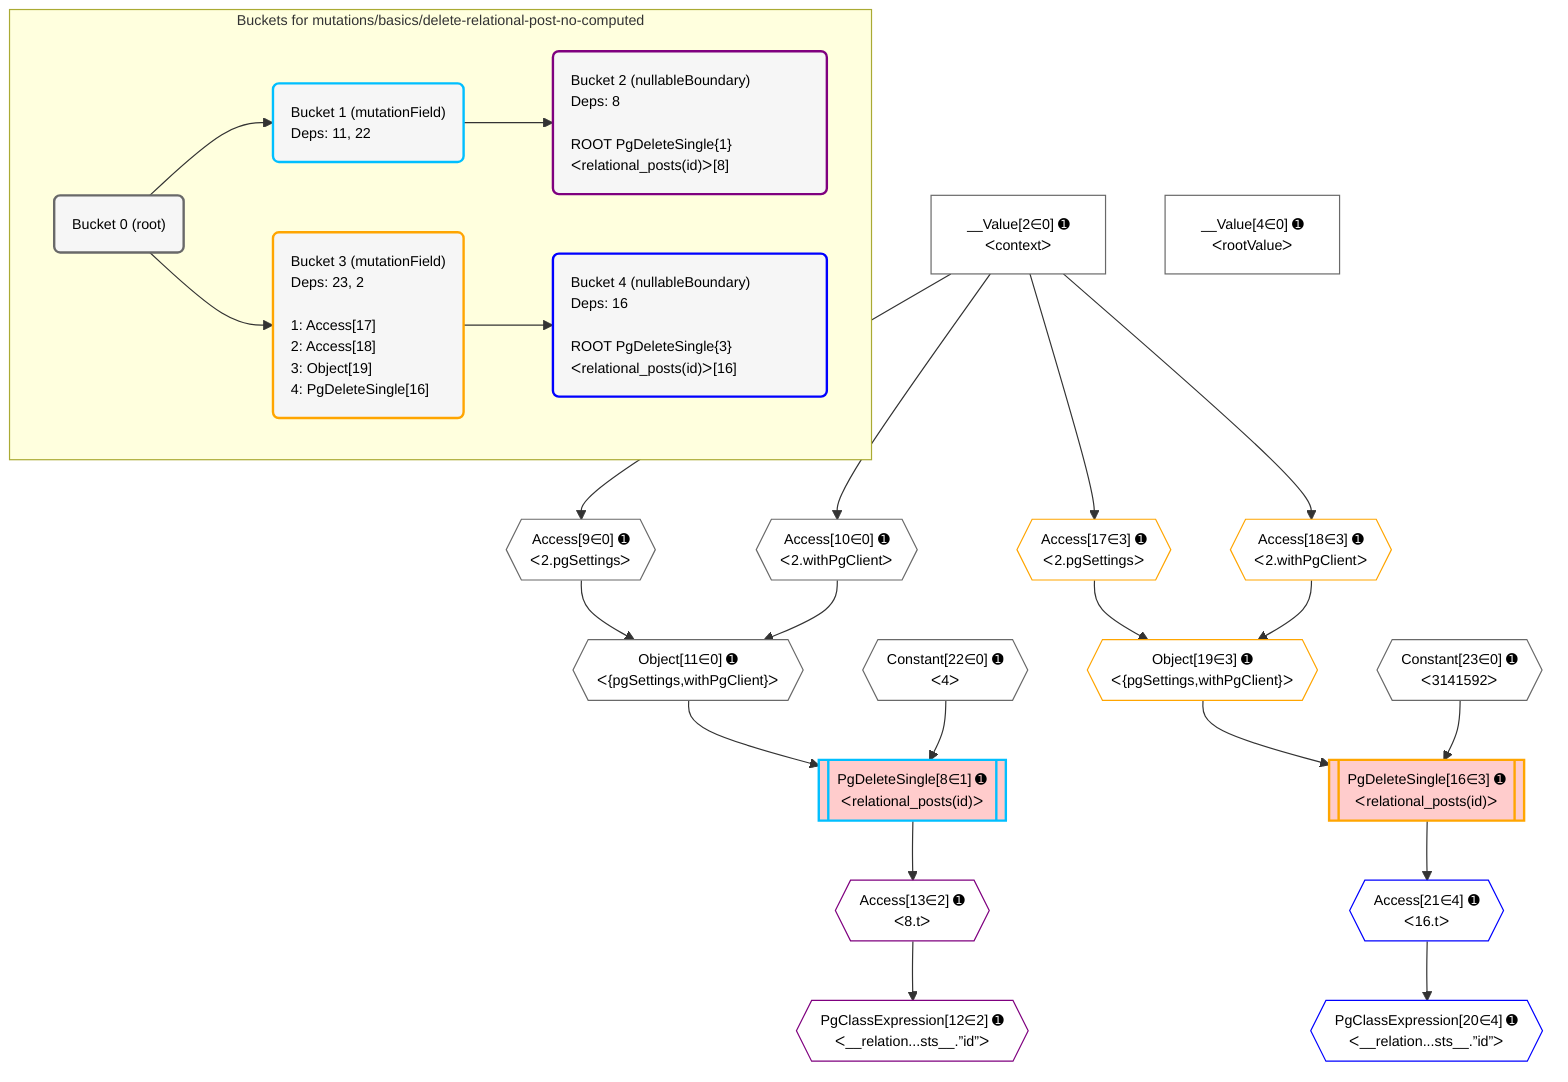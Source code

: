 %%{init: {'themeVariables': { 'fontSize': '12px'}}}%%
graph TD
    classDef path fill:#eee,stroke:#000,color:#000
    classDef plan fill:#fff,stroke-width:1px,color:#000
    classDef itemplan fill:#fff,stroke-width:2px,color:#000
    classDef unbatchedplan fill:#dff,stroke-width:1px,color:#000
    classDef sideeffectplan fill:#fcc,stroke-width:2px,color:#000
    classDef bucket fill:#f6f6f6,color:#000,stroke-width:2px,text-align:left


    %% plan dependencies
    Object11{{"Object[11∈0] ➊<br />ᐸ{pgSettings,withPgClient}ᐳ"}}:::plan
    Access9{{"Access[9∈0] ➊<br />ᐸ2.pgSettingsᐳ"}}:::plan
    Access10{{"Access[10∈0] ➊<br />ᐸ2.withPgClientᐳ"}}:::plan
    Access9 & Access10 --> Object11
    __Value2["__Value[2∈0] ➊<br />ᐸcontextᐳ"]:::plan
    __Value2 --> Access9
    __Value2 --> Access10
    __Value4["__Value[4∈0] ➊<br />ᐸrootValueᐳ"]:::plan
    Constant22{{"Constant[22∈0] ➊<br />ᐸ4ᐳ"}}:::plan
    Constant23{{"Constant[23∈0] ➊<br />ᐸ3141592ᐳ"}}:::plan
    PgDeleteSingle8[["PgDeleteSingle[8∈1] ➊<br />ᐸrelational_posts(id)ᐳ"]]:::sideeffectplan
    Object11 & Constant22 --> PgDeleteSingle8
    PgClassExpression12{{"PgClassExpression[12∈2] ➊<br />ᐸ__relation...sts__.”id”ᐳ"}}:::plan
    Access13{{"Access[13∈2] ➊<br />ᐸ8.tᐳ"}}:::plan
    Access13 --> PgClassExpression12
    PgDeleteSingle8 --> Access13
    PgDeleteSingle16[["PgDeleteSingle[16∈3] ➊<br />ᐸrelational_posts(id)ᐳ"]]:::sideeffectplan
    Object19{{"Object[19∈3] ➊<br />ᐸ{pgSettings,withPgClient}ᐳ"}}:::plan
    Object19 & Constant23 --> PgDeleteSingle16
    Access17{{"Access[17∈3] ➊<br />ᐸ2.pgSettingsᐳ"}}:::plan
    Access18{{"Access[18∈3] ➊<br />ᐸ2.withPgClientᐳ"}}:::plan
    Access17 & Access18 --> Object19
    __Value2 --> Access17
    __Value2 --> Access18
    PgClassExpression20{{"PgClassExpression[20∈4] ➊<br />ᐸ__relation...sts__.”id”ᐳ"}}:::plan
    Access21{{"Access[21∈4] ➊<br />ᐸ16.tᐳ"}}:::plan
    Access21 --> PgClassExpression20
    PgDeleteSingle16 --> Access21

    %% define steps

    subgraph "Buckets for mutations/basics/delete-relational-post-no-computed"
    Bucket0("Bucket 0 (root)"):::bucket
    classDef bucket0 stroke:#696969
    class Bucket0,__Value2,__Value4,Access9,Access10,Object11,Constant22,Constant23 bucket0
    Bucket1("Bucket 1 (mutationField)<br />Deps: 11, 22"):::bucket
    classDef bucket1 stroke:#00bfff
    class Bucket1,PgDeleteSingle8 bucket1
    Bucket2("Bucket 2 (nullableBoundary)<br />Deps: 8<br /><br />ROOT PgDeleteSingle{1}ᐸrelational_posts(id)ᐳ[8]"):::bucket
    classDef bucket2 stroke:#7f007f
    class Bucket2,PgClassExpression12,Access13 bucket2
    Bucket3("Bucket 3 (mutationField)<br />Deps: 23, 2<br /><br />1: Access[17]<br />2: Access[18]<br />3: Object[19]<br />4: PgDeleteSingle[16]"):::bucket
    classDef bucket3 stroke:#ffa500
    class Bucket3,PgDeleteSingle16,Access17,Access18,Object19 bucket3
    Bucket4("Bucket 4 (nullableBoundary)<br />Deps: 16<br /><br />ROOT PgDeleteSingle{3}ᐸrelational_posts(id)ᐳ[16]"):::bucket
    classDef bucket4 stroke:#0000ff
    class Bucket4,PgClassExpression20,Access21 bucket4
    Bucket0 --> Bucket1 & Bucket3
    Bucket1 --> Bucket2
    Bucket3 --> Bucket4
    end